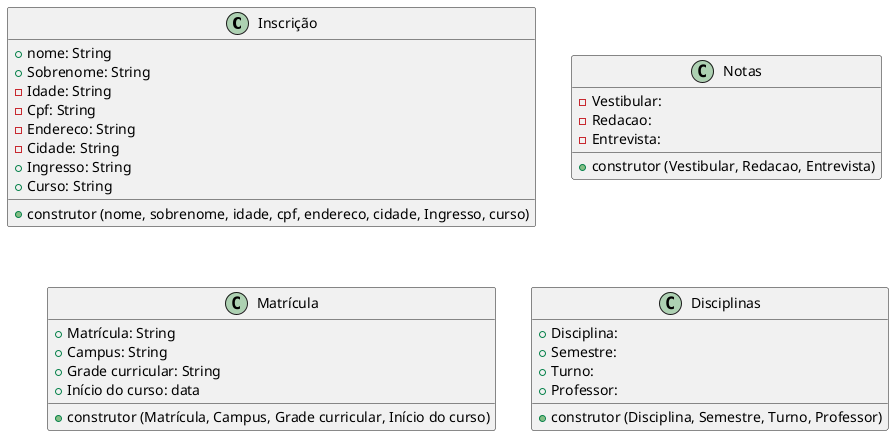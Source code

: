 @startuml Matricula UFSM

Class Inscrição {
+ nome: String
+ Sobrenome: String
- Idade: String
- Cpf: String
- Endereco: String
- Cidade: String
+ Ingresso: String
+ Curso: String
+ construtor (nome, sobrenome, idade, cpf, endereco, cidade, Ingresso, curso)
}

Class Notas {
- Vestibular:
- Redacao:
- Entrevista:
+ construtor (Vestibular, Redacao, Entrevista)
}

Class Matrícula {
+ Matrícula: String
+ Campus: String
+ Grade curricular: String
+ Início do curso: data
+ construtor (Matrícula, Campus, Grade curricular, Início do curso)
}

Class Disciplinas {
+ Disciplina:
+ Semestre:
+ Turno:
+ Professor:
+ construtor (Disciplina, Semestre, Turno, Professor)
}

@enduml